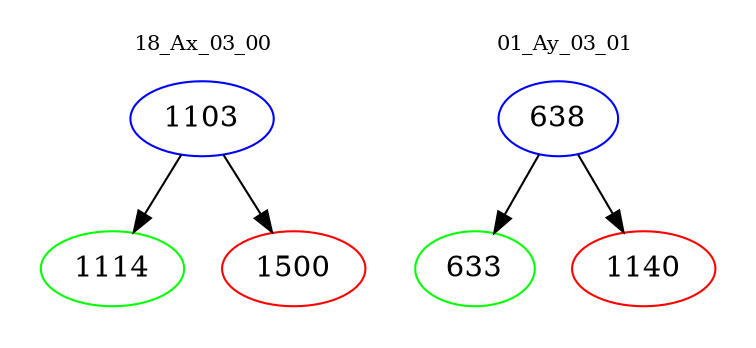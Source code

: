 digraph{
subgraph cluster_0 {
color = white
label = "18_Ax_03_00";
fontsize=10;
T0_1103 [label="1103", color="blue"]
T0_1103 -> T0_1114 [color="black"]
T0_1114 [label="1114", color="green"]
T0_1103 -> T0_1500 [color="black"]
T0_1500 [label="1500", color="red"]
}
subgraph cluster_1 {
color = white
label = "01_Ay_03_01";
fontsize=10;
T1_638 [label="638", color="blue"]
T1_638 -> T1_633 [color="black"]
T1_633 [label="633", color="green"]
T1_638 -> T1_1140 [color="black"]
T1_1140 [label="1140", color="red"]
}
}
